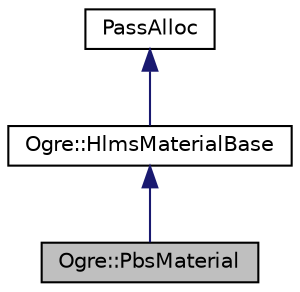 digraph "Ogre::PbsMaterial"
{
  bgcolor="transparent";
  edge [fontname="Helvetica",fontsize="10",labelfontname="Helvetica",labelfontsize="10"];
  node [fontname="Helvetica",fontsize="10",shape=record];
  Node0 [label="Ogre::PbsMaterial",height=0.2,width=0.4,color="black", fillcolor="grey75", style="filled", fontcolor="black"];
  Node1 -> Node0 [dir="back",color="midnightblue",fontsize="10",style="solid",fontname="Helvetica"];
  Node1 [label="Ogre::HlmsMaterialBase",height=0.2,width=0.4,color="black",URL="$class_ogre_1_1_hlms_material_base.html"];
  Node2 -> Node1 [dir="back",color="midnightblue",fontsize="10",style="solid",fontname="Helvetica"];
  Node2 [label="PassAlloc",height=0.2,width=0.4,color="black",URL="$class_ogre_1_1_allocated_object.html"];
}
